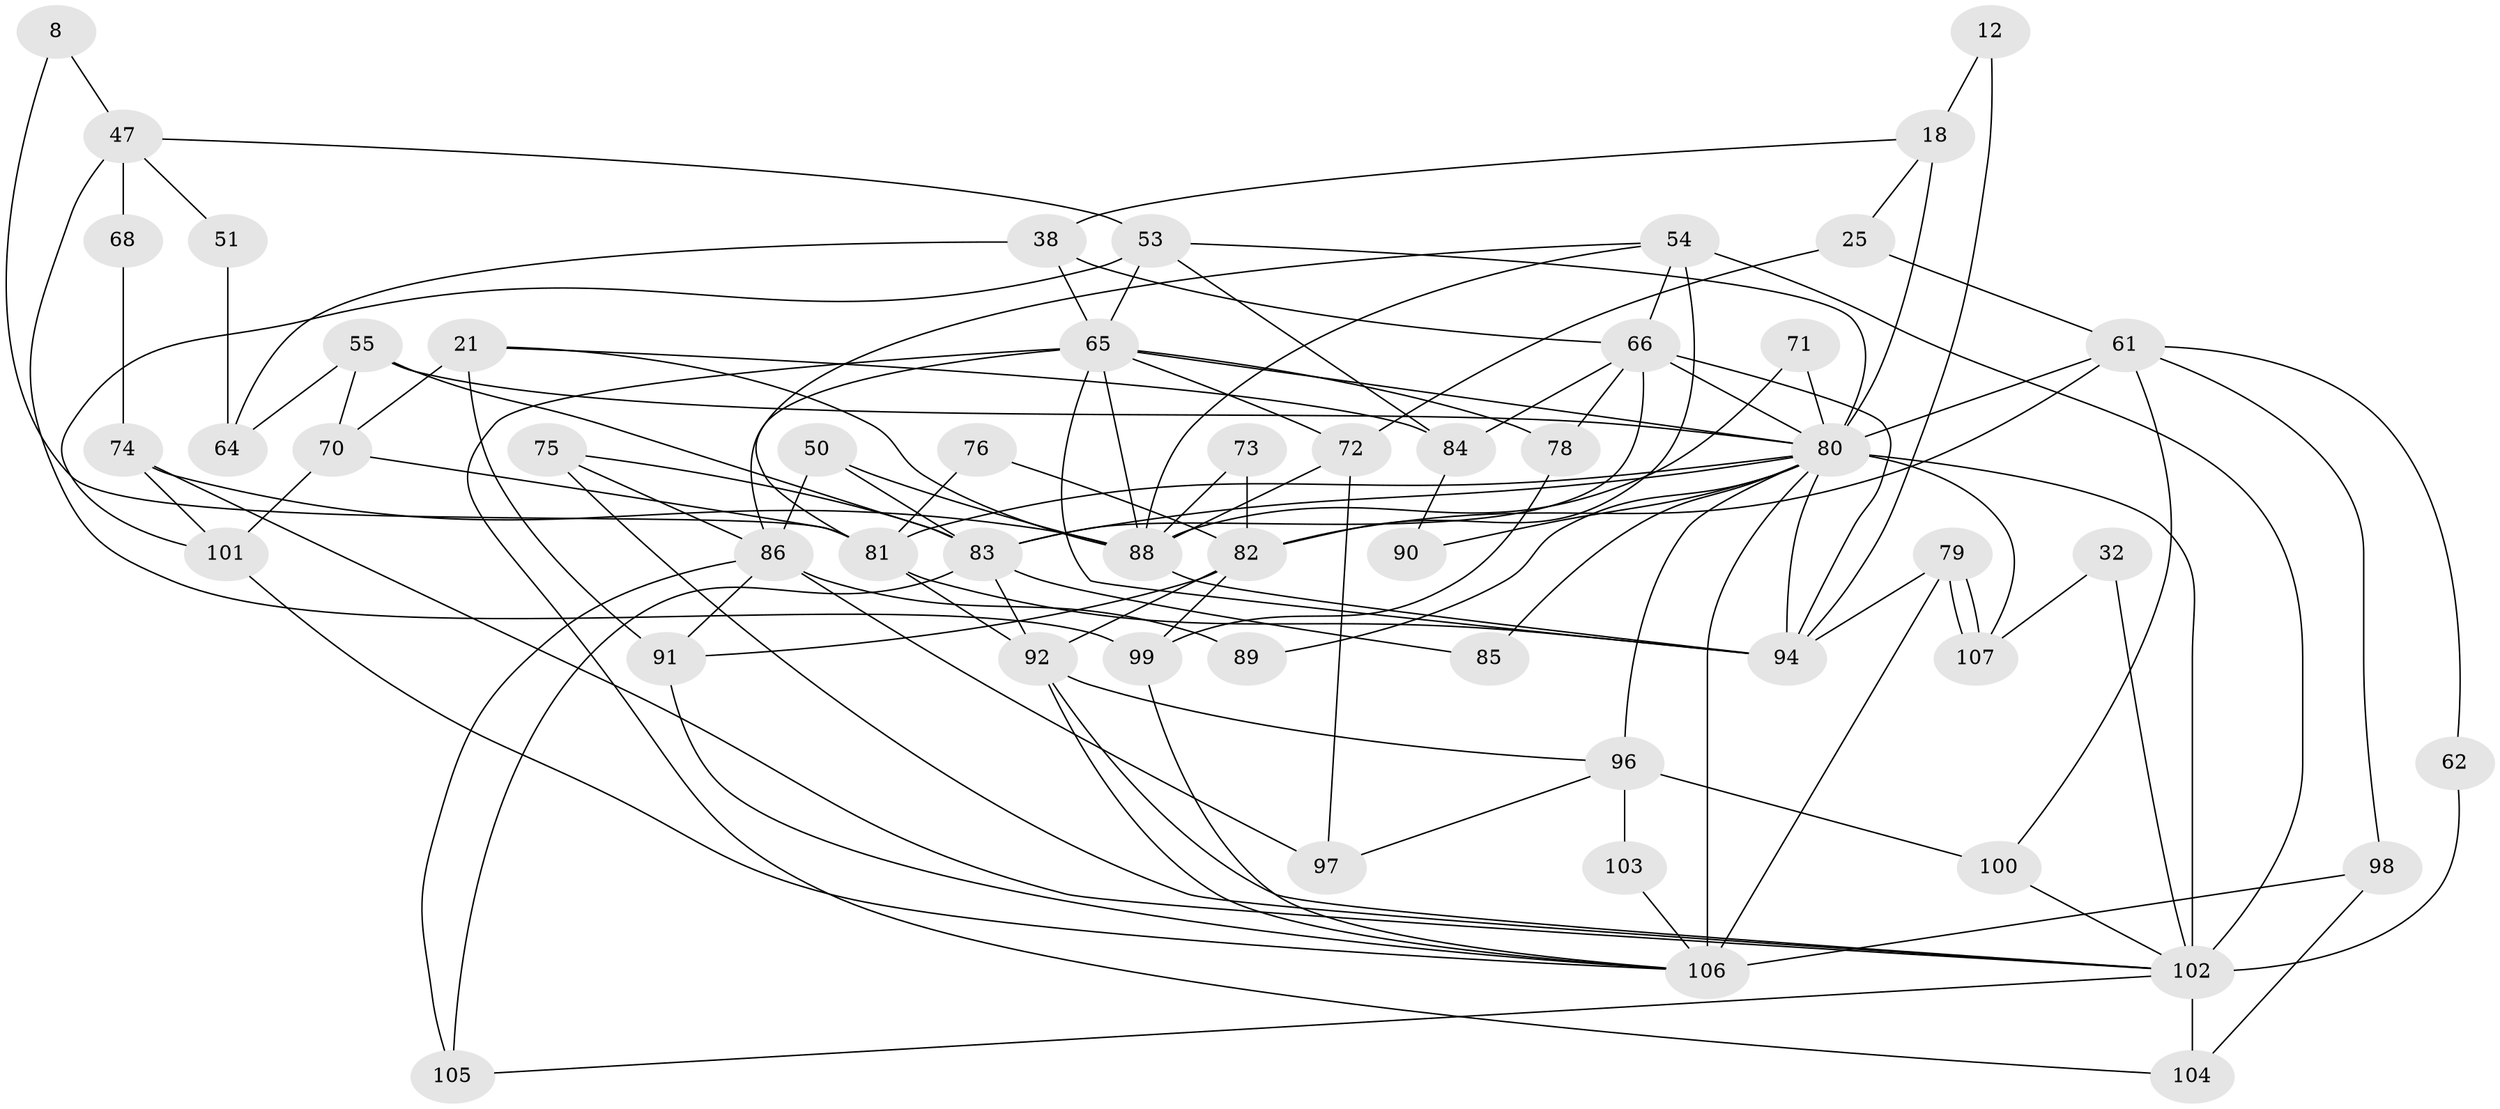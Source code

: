 // original degree distribution, {5: 0.21495327102803738, 4: 0.21495327102803738, 6: 0.1308411214953271, 3: 0.308411214953271, 2: 0.11214953271028037, 7: 0.018691588785046728}
// Generated by graph-tools (version 1.1) at 2025/49/03/09/25 04:49:48]
// undirected, 53 vertices, 118 edges
graph export_dot {
graph [start="1"]
  node [color=gray90,style=filled];
  8;
  12;
  18;
  21;
  25;
  32;
  38;
  47 [super="+34"];
  50;
  51;
  53 [super="+46"];
  54 [super="+31+35+39"];
  55 [super="+36"];
  61 [super="+26"];
  62;
  64;
  65 [super="+10+56"];
  66 [super="+42+11"];
  68;
  70;
  71;
  72;
  73;
  74 [super="+15"];
  75;
  76;
  78;
  79 [super="+33"];
  80 [super="+30+49+77"];
  81 [super="+67"];
  82 [super="+52"];
  83 [super="+40"];
  84;
  85;
  86 [super="+29"];
  88 [super="+17"];
  89;
  90;
  91 [super="+69"];
  92 [super="+28+14"];
  94 [super="+93+43+45"];
  96;
  97;
  98;
  99;
  100;
  101 [super="+23"];
  102 [super="+41+95"];
  103;
  104;
  105;
  106 [super="+59+87+22"];
  107;
  8 -- 47;
  8 -- 81;
  12 -- 18;
  12 -- 94;
  18 -- 38;
  18 -- 25;
  18 -- 80 [weight=2];
  21 -- 84;
  21 -- 70;
  21 -- 91 [weight=2];
  21 -- 88;
  25 -- 72;
  25 -- 61;
  32 -- 107;
  32 -- 102;
  38 -- 66;
  38 -- 64;
  38 -- 65;
  47 -- 68 [weight=2];
  47 -- 99;
  47 -- 51;
  47 -- 53 [weight=2];
  50 -- 86;
  50 -- 88;
  50 -- 83;
  51 -- 64;
  53 -- 84;
  53 -- 65 [weight=3];
  53 -- 101;
  53 -- 80 [weight=3];
  54 -- 88;
  54 -- 66;
  54 -- 81;
  54 -- 102 [weight=2];
  54 -- 82;
  55 -- 64;
  55 -- 80;
  55 -- 70;
  55 -- 83;
  61 -- 82 [weight=2];
  61 -- 98;
  61 -- 100;
  61 -- 62;
  61 -- 80 [weight=2];
  62 -- 102;
  65 -- 88;
  65 -- 80 [weight=3];
  65 -- 72;
  65 -- 104;
  65 -- 78;
  65 -- 86 [weight=2];
  65 -- 94 [weight=2];
  66 -- 94 [weight=3];
  66 -- 84;
  66 -- 78;
  66 -- 80 [weight=3];
  66 -- 83 [weight=3];
  68 -- 74 [weight=2];
  70 -- 101;
  70 -- 81;
  71 -- 88;
  71 -- 80;
  72 -- 88 [weight=2];
  72 -- 97;
  73 -- 82;
  73 -- 88;
  74 -- 101;
  74 -- 88;
  74 -- 102;
  75 -- 86;
  75 -- 102;
  75 -- 83;
  76 -- 82;
  76 -- 81;
  78 -- 99;
  79 -- 107;
  79 -- 107;
  79 -- 94 [weight=2];
  79 -- 106 [weight=2];
  80 -- 89 [weight=2];
  80 -- 94 [weight=3];
  80 -- 96;
  80 -- 107;
  80 -- 81 [weight=3];
  80 -- 85;
  80 -- 102 [weight=4];
  80 -- 106 [weight=4];
  80 -- 90;
  80 -- 83;
  81 -- 94;
  81 -- 92 [weight=2];
  82 -- 99;
  82 -- 91;
  82 -- 92 [weight=2];
  83 -- 105;
  83 -- 92 [weight=2];
  83 -- 85;
  84 -- 90;
  86 -- 105;
  86 -- 97;
  86 -- 89;
  86 -- 91;
  88 -- 94;
  91 -- 106;
  92 -- 96;
  92 -- 106;
  92 -- 102;
  96 -- 97;
  96 -- 100;
  96 -- 103;
  98 -- 104;
  98 -- 106;
  99 -- 106;
  100 -- 102;
  101 -- 106;
  102 -- 104;
  102 -- 105;
  103 -- 106;
}
